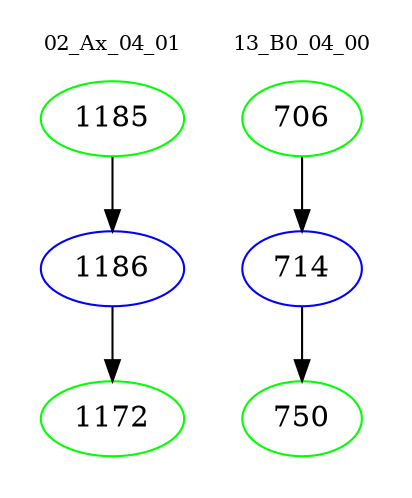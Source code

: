 digraph{
subgraph cluster_0 {
color = white
label = "02_Ax_04_01";
fontsize=10;
T0_1185 [label="1185", color="green"]
T0_1185 -> T0_1186 [color="black"]
T0_1186 [label="1186", color="blue"]
T0_1186 -> T0_1172 [color="black"]
T0_1172 [label="1172", color="green"]
}
subgraph cluster_1 {
color = white
label = "13_B0_04_00";
fontsize=10;
T1_706 [label="706", color="green"]
T1_706 -> T1_714 [color="black"]
T1_714 [label="714", color="blue"]
T1_714 -> T1_750 [color="black"]
T1_750 [label="750", color="green"]
}
}
